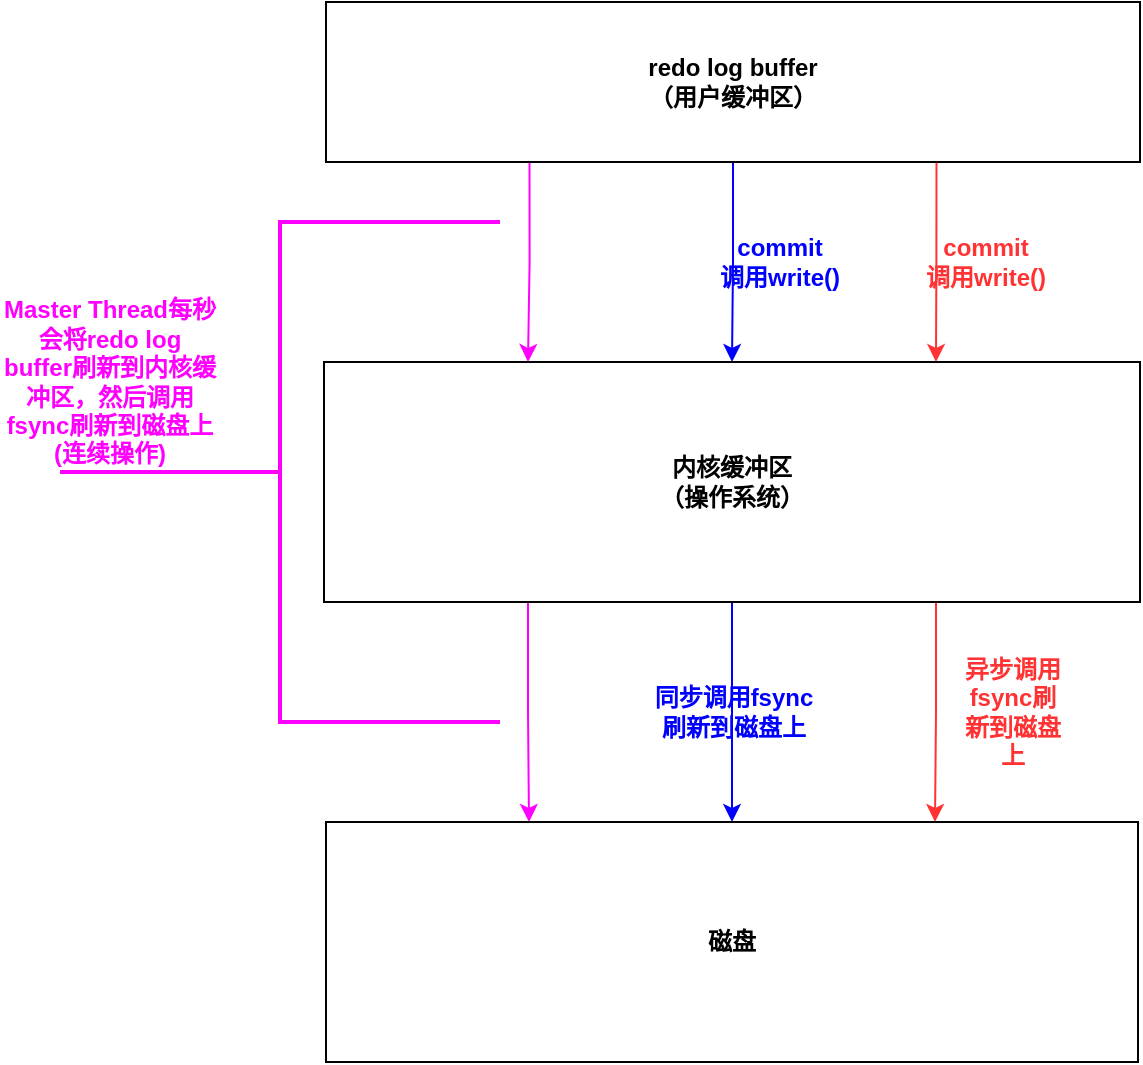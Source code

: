 <mxfile version="15.2.7" type="device"><diagram id="j8460McQU5PnR-dpCnFO" name="第 1 页"><mxGraphModel dx="1024" dy="592" grid="1" gridSize="10" guides="1" tooltips="1" connect="1" arrows="1" fold="1" page="1" pageScale="1" pageWidth="827" pageHeight="1169" math="0" shadow="0"><root><mxCell id="0"/><mxCell id="1" parent="0"/><mxCell id="7HOph9BADBK66xAbCsYw-5" style="edgeStyle=orthogonalEdgeStyle;rounded=0;orthogonalLoop=1;jettySize=auto;html=1;exitX=0.25;exitY=1;exitDx=0;exitDy=0;entryX=0.25;entryY=0;entryDx=0;entryDy=0;strokeColor=#FF00FF;" parent="1" source="7HOph9BADBK66xAbCsYw-1" target="7HOph9BADBK66xAbCsYw-2" edge="1"><mxGeometry relative="1" as="geometry"/></mxCell><mxCell id="7HOph9BADBK66xAbCsYw-10" style="edgeStyle=orthogonalEdgeStyle;rounded=0;orthogonalLoop=1;jettySize=auto;html=1;exitX=0.5;exitY=1;exitDx=0;exitDy=0;entryX=0.5;entryY=0;entryDx=0;entryDy=0;strokeColor=#0000FF;" parent="1" source="7HOph9BADBK66xAbCsYw-1" target="7HOph9BADBK66xAbCsYw-2" edge="1"><mxGeometry relative="1" as="geometry"/></mxCell><mxCell id="7HOph9BADBK66xAbCsYw-12" style="edgeStyle=orthogonalEdgeStyle;rounded=0;orthogonalLoop=1;jettySize=auto;html=1;exitX=0.75;exitY=1;exitDx=0;exitDy=0;entryX=0.75;entryY=0;entryDx=0;entryDy=0;strokeColor=#FF3333;" parent="1" source="7HOph9BADBK66xAbCsYw-1" target="7HOph9BADBK66xAbCsYw-2" edge="1"><mxGeometry relative="1" as="geometry"/></mxCell><mxCell id="7HOph9BADBK66xAbCsYw-1" value="&lt;b&gt;redo log buffer&lt;br&gt;（用户缓冲区）&lt;br&gt;&lt;/b&gt;" style="rounded=0;whiteSpace=wrap;html=1;" parent="1" vertex="1"><mxGeometry x="163" y="190" width="407" height="80" as="geometry"/></mxCell><mxCell id="7HOph9BADBK66xAbCsYw-7" style="edgeStyle=orthogonalEdgeStyle;rounded=0;orthogonalLoop=1;jettySize=auto;html=1;exitX=0.25;exitY=1;exitDx=0;exitDy=0;entryX=0.25;entryY=0;entryDx=0;entryDy=0;strokeColor=#FF00FF;" parent="1" source="7HOph9BADBK66xAbCsYw-2" target="7HOph9BADBK66xAbCsYw-3" edge="1"><mxGeometry relative="1" as="geometry"/></mxCell><mxCell id="7HOph9BADBK66xAbCsYw-11" style="edgeStyle=orthogonalEdgeStyle;rounded=0;orthogonalLoop=1;jettySize=auto;html=1;exitX=0.5;exitY=1;exitDx=0;exitDy=0;entryX=0.5;entryY=0;entryDx=0;entryDy=0;strokeColor=#0000FF;" parent="1" source="7HOph9BADBK66xAbCsYw-2" target="7HOph9BADBK66xAbCsYw-3" edge="1"><mxGeometry relative="1" as="geometry"/></mxCell><mxCell id="7HOph9BADBK66xAbCsYw-13" style="edgeStyle=orthogonalEdgeStyle;rounded=0;orthogonalLoop=1;jettySize=auto;html=1;exitX=0.75;exitY=1;exitDx=0;exitDy=0;entryX=0.75;entryY=0;entryDx=0;entryDy=0;strokeColor=#FF3333;" parent="1" source="7HOph9BADBK66xAbCsYw-2" target="7HOph9BADBK66xAbCsYw-3" edge="1"><mxGeometry relative="1" as="geometry"/></mxCell><mxCell id="7HOph9BADBK66xAbCsYw-2" value="&lt;b&gt;内核缓冲区&lt;br&gt;（操作系统）&lt;br&gt;&lt;/b&gt;" style="rounded=0;whiteSpace=wrap;html=1;" parent="1" vertex="1"><mxGeometry x="162" y="370" width="408" height="120" as="geometry"/></mxCell><mxCell id="7HOph9BADBK66xAbCsYw-3" value="&lt;b&gt;磁盘&lt;/b&gt;" style="rounded=0;whiteSpace=wrap;html=1;" parent="1" vertex="1"><mxGeometry x="163" y="600" width="406" height="120" as="geometry"/></mxCell><mxCell id="7HOph9BADBK66xAbCsYw-8" value="&lt;b&gt;&lt;font color=&quot;#ff00ff&quot;&gt;Master Thread每秒会将redo log buffer刷新到内核缓冲区，然后调用fsync刷新到磁盘上(连续操作)&lt;/font&gt;&lt;/b&gt;" style="text;html=1;strokeColor=none;fillColor=none;align=center;verticalAlign=middle;whiteSpace=wrap;rounded=0;" parent="1" vertex="1"><mxGeometry y="340" width="110" height="80" as="geometry"/></mxCell><mxCell id="7HOph9BADBK66xAbCsYw-9" value="" style="strokeWidth=2;html=1;shape=mxgraph.flowchart.annotation_2;align=left;labelPosition=right;pointerEvents=1;strokeColor=#FF00FF;" parent="1" vertex="1"><mxGeometry x="30" y="300" width="220" height="250" as="geometry"/></mxCell><mxCell id="7HOph9BADBK66xAbCsYw-15" value="&lt;b&gt;&lt;font color=&quot;#0000ff&quot;&gt;commit&lt;br&gt;调用write()&lt;br&gt;&lt;/font&gt;&lt;/b&gt;" style="text;html=1;strokeColor=none;fillColor=none;align=center;verticalAlign=middle;whiteSpace=wrap;rounded=0;" parent="1" vertex="1"><mxGeometry x="350" y="280" width="80" height="80" as="geometry"/></mxCell><mxCell id="7HOph9BADBK66xAbCsYw-16" value="&lt;b&gt;&lt;font color=&quot;#0000ff&quot;&gt;同步调用fsync刷新到磁盘上&lt;/font&gt;&lt;/b&gt;" style="text;html=1;strokeColor=none;fillColor=none;align=center;verticalAlign=middle;whiteSpace=wrap;rounded=0;" parent="1" vertex="1"><mxGeometry x="321.5" y="510" width="90" height="70" as="geometry"/></mxCell><mxCell id="7HOph9BADBK66xAbCsYw-17" value="&lt;b&gt;&lt;font color=&quot;#ff3333&quot;&gt;commit&lt;br&gt;调用write()&lt;br&gt;&lt;/font&gt;&lt;/b&gt;" style="text;html=1;strokeColor=none;fillColor=none;align=center;verticalAlign=middle;whiteSpace=wrap;rounded=0;" parent="1" vertex="1"><mxGeometry x="453" y="280" width="80" height="80" as="geometry"/></mxCell><mxCell id="7HOph9BADBK66xAbCsYw-18" value="&lt;b&gt;&lt;font color=&quot;#ff3333&quot;&gt;异步调用fsync刷新到磁盘上&lt;/font&gt;&lt;/b&gt;" style="text;html=1;strokeColor=none;fillColor=none;align=center;verticalAlign=middle;whiteSpace=wrap;rounded=0;" parent="1" vertex="1"><mxGeometry x="480" y="505" width="53" height="80" as="geometry"/></mxCell></root></mxGraphModel></diagram></mxfile>